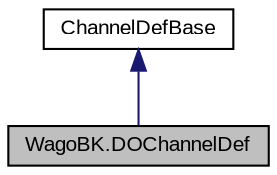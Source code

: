 digraph "WagoBK.DOChannelDef"
{
  edge [fontname="Arial",fontsize="10",labelfontname="Arial",labelfontsize="10"];
  node [fontname="Arial",fontsize="10",shape=record];
  Node1 [label="WagoBK.DOChannelDef",height=0.2,width=0.4,color="black", fillcolor="grey75", style="filled" fontcolor="black"];
  Node2 -> Node1 [dir="back",color="midnightblue",fontsize="10",style="solid",fontname="Arial"];
  Node2 [label="ChannelDefBase",height=0.2,width=0.4,color="black", fillcolor="white", style="filled",URL="$class_wago_b_k_1_1_channel_def_base.html"];
}
